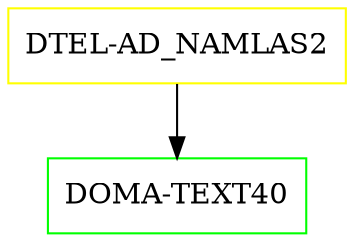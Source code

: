digraph G {
  "DTEL-AD_NAMLAS2" [shape=box,color=yellow];
  "DOMA-TEXT40" [shape=box,color=green,URL="./DOMA_TEXT40.html"];
  "DTEL-AD_NAMLAS2" -> "DOMA-TEXT40";
}

